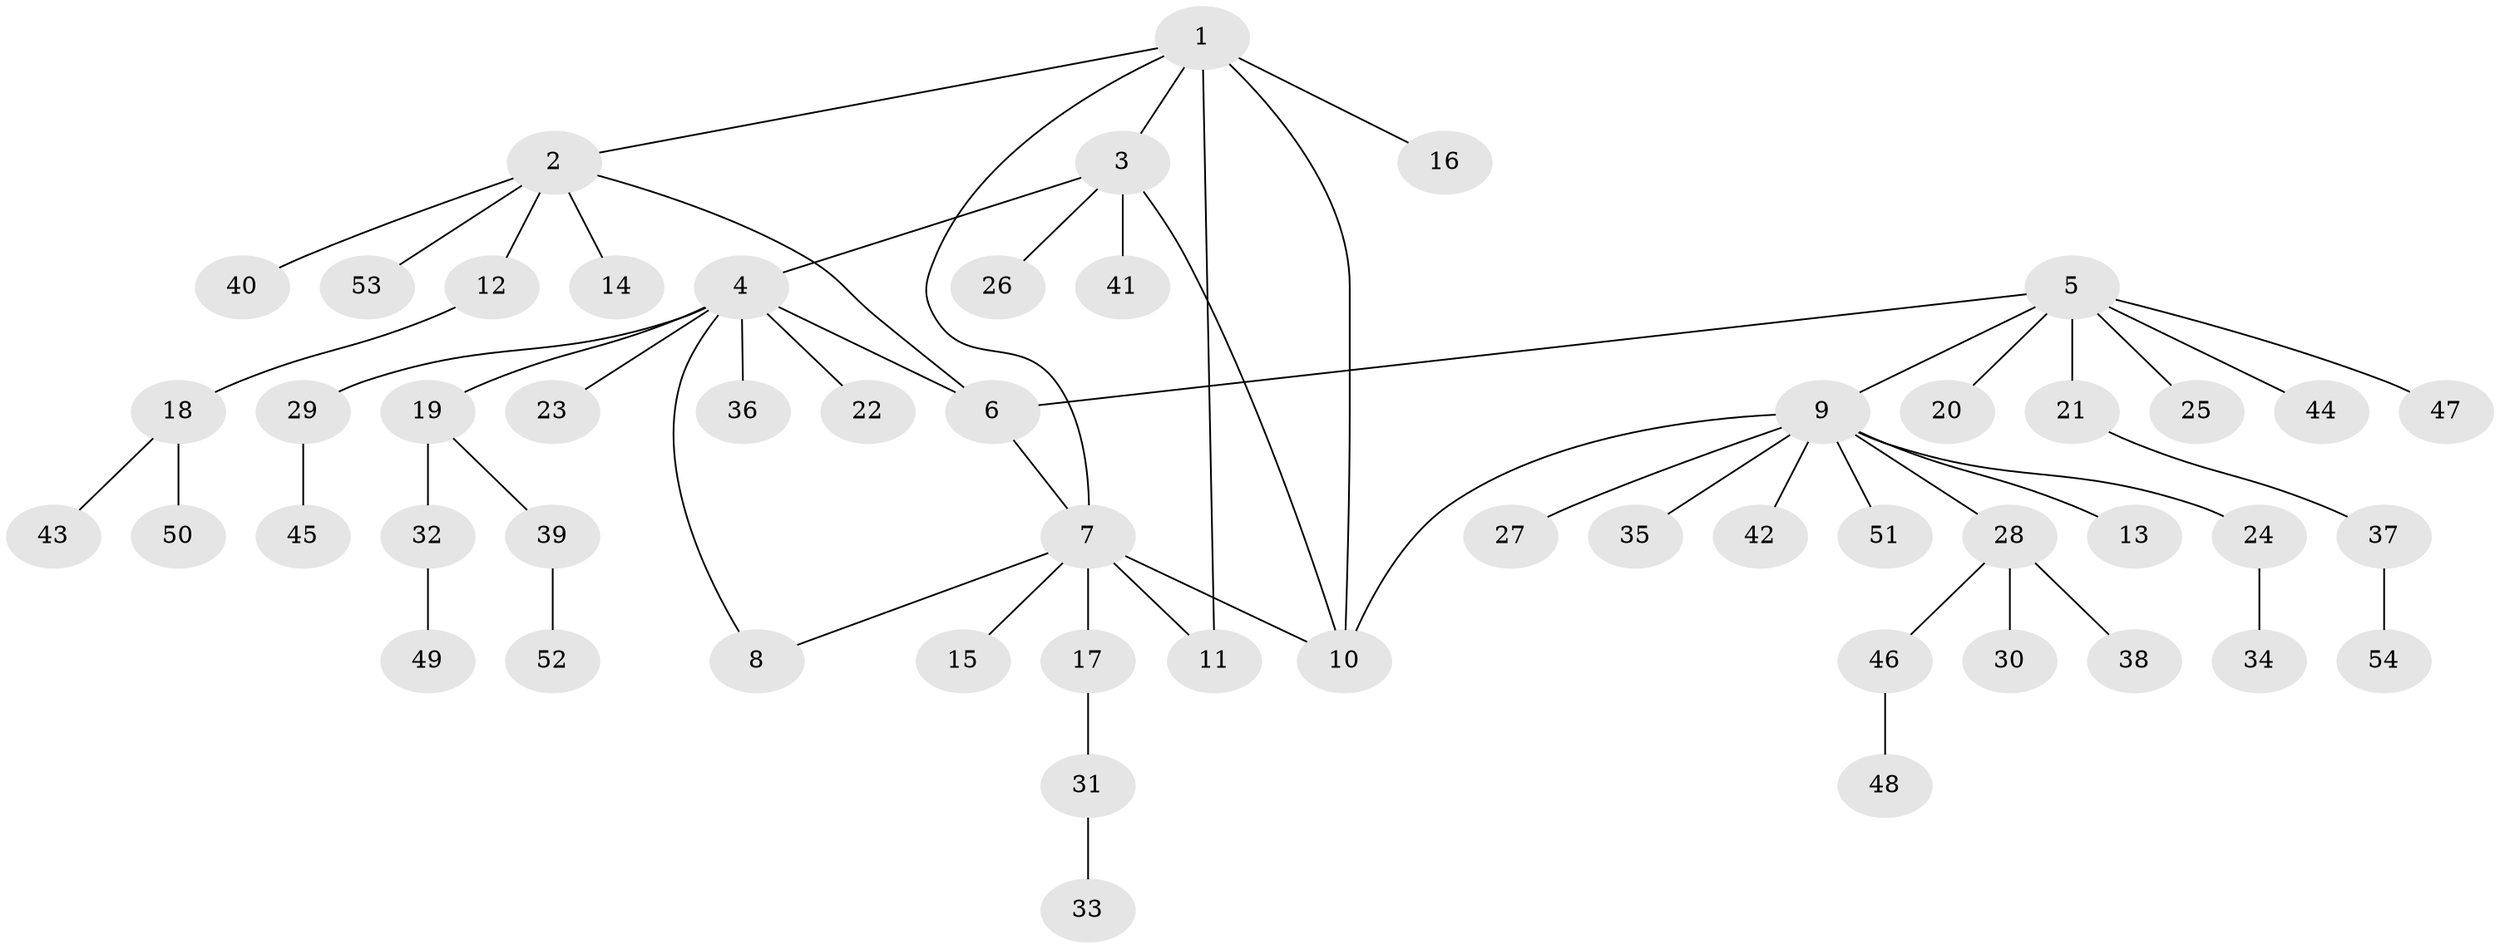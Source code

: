 // coarse degree distribution, {5: 0.14285714285714285, 7: 0.047619047619047616, 4: 0.047619047619047616, 3: 0.047619047619047616, 1: 0.7142857142857143}
// Generated by graph-tools (version 1.1) at 2025/19/03/04/25 18:19:49]
// undirected, 54 vertices, 60 edges
graph export_dot {
graph [start="1"]
  node [color=gray90,style=filled];
  1;
  2;
  3;
  4;
  5;
  6;
  7;
  8;
  9;
  10;
  11;
  12;
  13;
  14;
  15;
  16;
  17;
  18;
  19;
  20;
  21;
  22;
  23;
  24;
  25;
  26;
  27;
  28;
  29;
  30;
  31;
  32;
  33;
  34;
  35;
  36;
  37;
  38;
  39;
  40;
  41;
  42;
  43;
  44;
  45;
  46;
  47;
  48;
  49;
  50;
  51;
  52;
  53;
  54;
  1 -- 2;
  1 -- 3;
  1 -- 7;
  1 -- 10;
  1 -- 11;
  1 -- 16;
  2 -- 6;
  2 -- 12;
  2 -- 14;
  2 -- 40;
  2 -- 53;
  3 -- 4;
  3 -- 10;
  3 -- 26;
  3 -- 41;
  4 -- 6;
  4 -- 8;
  4 -- 19;
  4 -- 22;
  4 -- 23;
  4 -- 29;
  4 -- 36;
  5 -- 6;
  5 -- 9;
  5 -- 20;
  5 -- 21;
  5 -- 25;
  5 -- 44;
  5 -- 47;
  6 -- 7;
  7 -- 8;
  7 -- 10;
  7 -- 11;
  7 -- 15;
  7 -- 17;
  9 -- 10;
  9 -- 13;
  9 -- 24;
  9 -- 27;
  9 -- 28;
  9 -- 35;
  9 -- 42;
  9 -- 51;
  12 -- 18;
  17 -- 31;
  18 -- 43;
  18 -- 50;
  19 -- 32;
  19 -- 39;
  21 -- 37;
  24 -- 34;
  28 -- 30;
  28 -- 38;
  28 -- 46;
  29 -- 45;
  31 -- 33;
  32 -- 49;
  37 -- 54;
  39 -- 52;
  46 -- 48;
}
